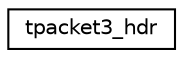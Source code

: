 digraph G
{
  edge [fontname="Helvetica",fontsize="10",labelfontname="Helvetica",labelfontsize="10"];
  node [fontname="Helvetica",fontsize="10",shape=record];
  rankdir="LR";
  Node1 [label="tpacket3_hdr",height=0.2,width=0.4,color="black", fillcolor="white", style="filled",URL="$structtpacket3__hdr.html"];
}

